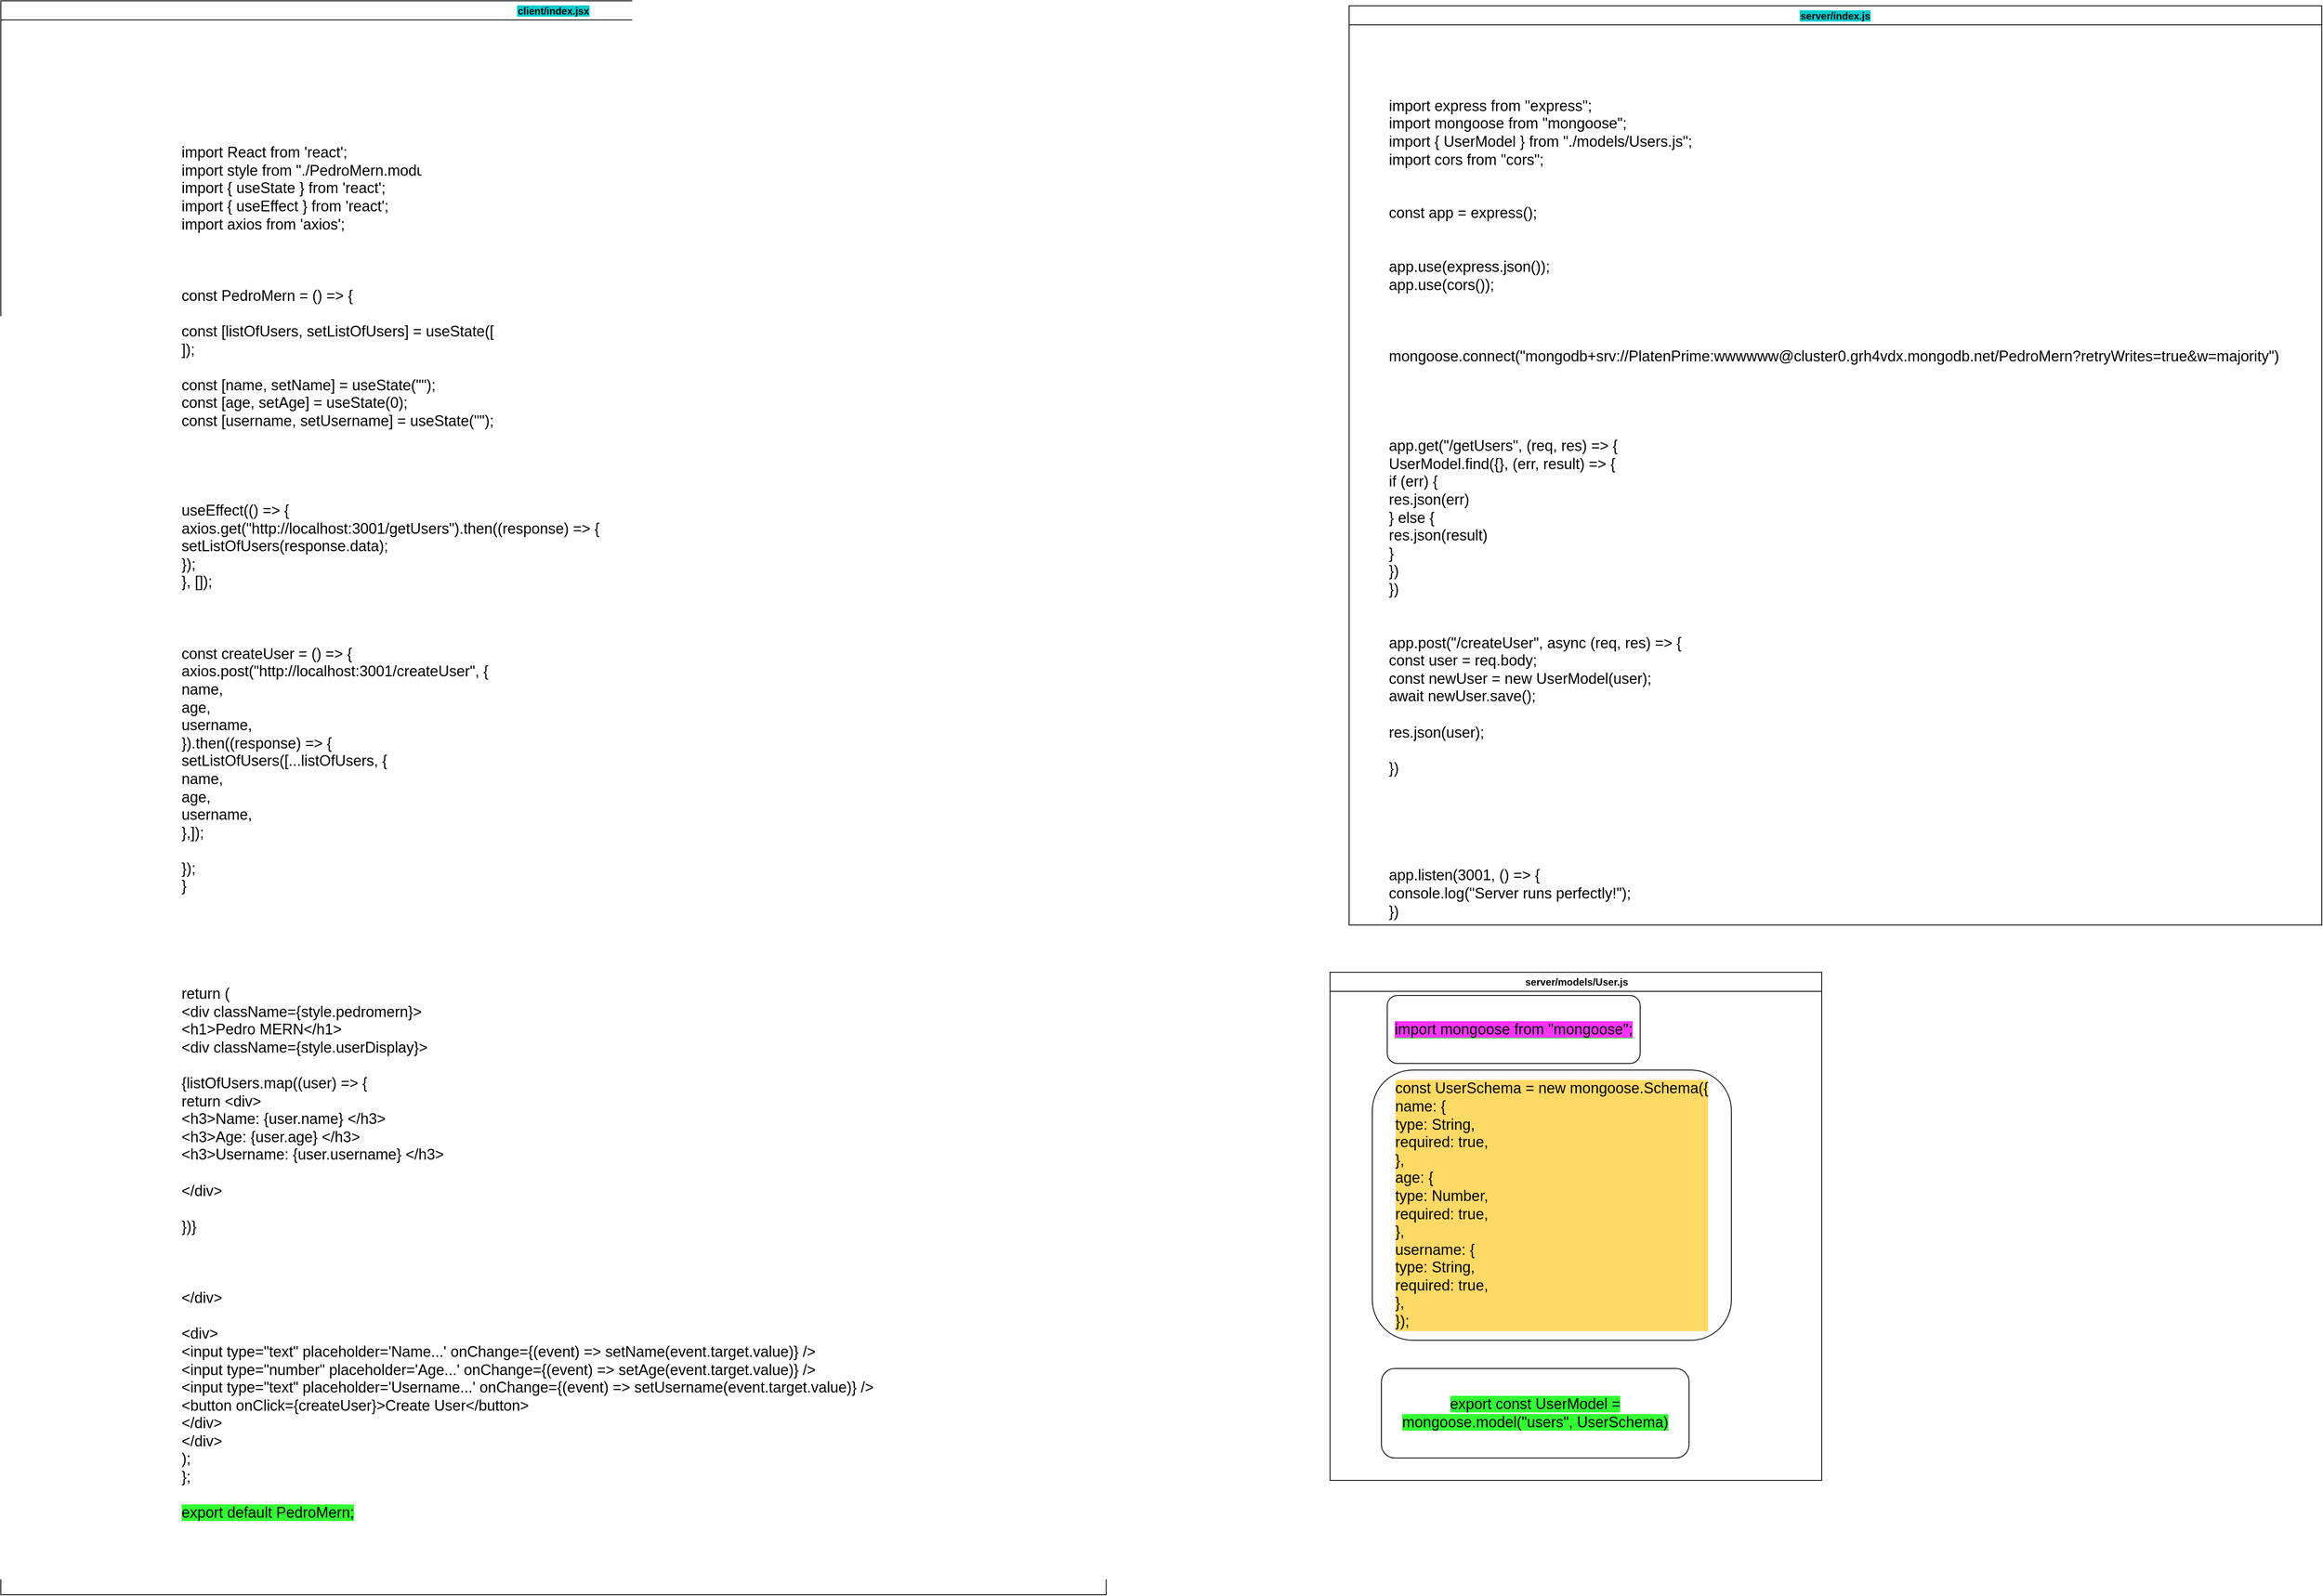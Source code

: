 <mxfile version="20.2.5" type="github">
  <diagram id="KioEcsuCj0JwU_afDKcz" name="Страница 1">
    <mxGraphModel dx="3669" dy="4537" grid="0" gridSize="10" guides="1" tooltips="1" connect="1" arrows="1" fold="1" page="1" pageScale="1" pageWidth="827" pageHeight="1169" math="0" shadow="0">
      <root>
        <mxCell id="0" />
        <mxCell id="1" parent="0" />
        <mxCell id="dEeaZ9QsUm1AKJYpGZG4-4" value="server/index.js" style="swimlane;labelBackgroundColor=#00CCCC;html=0;" vertex="1" parent="1">
          <mxGeometry x="86" y="-2561" width="1173" height="1109" as="geometry">
            <mxRectangle x="920" y="-2040" width="119" height="26" as="alternateBounds" />
          </mxGeometry>
        </mxCell>
        <mxCell id="dEeaZ9QsUm1AKJYpGZG4-20" value="&lt;div&gt;import express from &quot;express&quot;;&lt;/div&gt;&lt;div&gt;import mongoose from &quot;mongoose&quot;;&lt;/div&gt;&lt;div&gt;import { UserModel } from &quot;./models/Users.js&quot;;&lt;/div&gt;&lt;div&gt;import cors from &quot;cors&quot;;&lt;/div&gt;&lt;div&gt;&lt;br&gt;&lt;/div&gt;&lt;div&gt;&lt;br&gt;&lt;/div&gt;&lt;div&gt;const app = express();&lt;/div&gt;&lt;div&gt;&lt;br&gt;&lt;/div&gt;&lt;div&gt;&lt;br&gt;&lt;/div&gt;&lt;div&gt;app.use(express.json());&lt;/div&gt;&lt;div&gt;app.use(cors());&lt;/div&gt;&lt;div&gt;&lt;br&gt;&lt;/div&gt;&lt;div&gt;&lt;br&gt;&lt;/div&gt;&lt;div&gt;&lt;br&gt;&lt;/div&gt;&lt;div&gt;mongoose.connect(&quot;mongodb+srv://PlatenPrime:wwwwww@cluster0.grh4vdx.mongodb.net/PedroMern?retryWrites=true&amp;amp;w=majority&quot;)&lt;/div&gt;&lt;div&gt;&lt;br&gt;&lt;/div&gt;&lt;div&gt;&lt;br&gt;&lt;/div&gt;&lt;div&gt;&lt;br&gt;&lt;/div&gt;&lt;div&gt;&lt;br&gt;&lt;/div&gt;&lt;div&gt;app.get(&quot;/getUsers&quot;, (req, res) =&amp;gt; {&lt;/div&gt;&lt;div&gt;&lt;span style=&quot;&quot;&gt;	&lt;/span&gt;UserModel.find({}, (err, result) =&amp;gt; {&lt;/div&gt;&lt;div&gt;&lt;span style=&quot;&quot;&gt;		&lt;/span&gt;if (err) {&lt;/div&gt;&lt;div&gt;&lt;span style=&quot;&quot;&gt;			&lt;/span&gt;res.json(err)&lt;/div&gt;&lt;div&gt;&lt;span style=&quot;&quot;&gt;		&lt;/span&gt;} else {&lt;/div&gt;&lt;div&gt;&lt;span style=&quot;&quot;&gt;			&lt;/span&gt;res.json(result)&lt;/div&gt;&lt;div&gt;&lt;span style=&quot;&quot;&gt;		&lt;/span&gt;}&lt;/div&gt;&lt;div&gt;&lt;span style=&quot;&quot;&gt;	&lt;/span&gt;})&lt;/div&gt;&lt;div&gt;})&lt;/div&gt;&lt;div&gt;&lt;br&gt;&lt;/div&gt;&lt;div&gt;&lt;br&gt;&lt;/div&gt;&lt;div&gt;app.post(&quot;/createUser&quot;, async (req, res) =&amp;gt; {&lt;/div&gt;&lt;div&gt;&lt;span style=&quot;&quot;&gt;	&lt;/span&gt;const user = req.body;&lt;/div&gt;&lt;div&gt;&lt;span style=&quot;&quot;&gt;	&lt;/span&gt;const newUser = new UserModel(user);&lt;/div&gt;&lt;div&gt;&lt;span style=&quot;&quot;&gt;	&lt;/span&gt;await newUser.save();&lt;/div&gt;&lt;div&gt;&lt;br&gt;&lt;/div&gt;&lt;div&gt;&lt;span style=&quot;&quot;&gt;	&lt;/span&gt;res.json(user);&lt;/div&gt;&lt;div&gt;&lt;br&gt;&lt;/div&gt;&lt;div&gt;})&lt;/div&gt;&lt;div&gt;&lt;br&gt;&lt;/div&gt;&lt;div&gt;&lt;br&gt;&lt;/div&gt;&lt;div&gt;&lt;br&gt;&lt;/div&gt;&lt;div&gt;&lt;br&gt;&lt;/div&gt;&lt;div&gt;&lt;br&gt;&lt;/div&gt;&lt;div&gt;app.listen(3001, () =&amp;gt; {&lt;/div&gt;&lt;div&gt;&lt;span style=&quot;&quot;&gt;	&lt;/span&gt;console.log(&quot;Server runs perfectly!&quot;);&lt;/div&gt;&lt;div style=&quot;&quot;&gt;})&lt;/div&gt;" style="text;html=1;align=left;verticalAlign=middle;resizable=0;points=[];autosize=1;strokeColor=none;fillColor=none;fontSize=18;" vertex="1" parent="dEeaZ9QsUm1AKJYpGZG4-4">
          <mxGeometry x="46" y="104" width="1092" height="1005" as="geometry" />
        </mxCell>
        <mxCell id="dEeaZ9QsUm1AKJYpGZG4-9" value="client/index.jsx" style="swimlane;labelBackgroundColor=#00CCCC;html=0;" vertex="1" parent="1">
          <mxGeometry x="-1540" y="-2567" width="1333" height="1923" as="geometry" />
        </mxCell>
        <mxCell id="dEeaZ9QsUm1AKJYpGZG4-19" value="&lt;div style=&quot;font-size: 18px;&quot;&gt;import React from &#39;react&#39;;&lt;/div&gt;&lt;div style=&quot;font-size: 18px;&quot;&gt;import style from &quot;./PedroMern.module.css&quot;;&lt;/div&gt;&lt;div style=&quot;font-size: 18px;&quot;&gt;import { useState } from &#39;react&#39;;&lt;/div&gt;&lt;div style=&quot;font-size: 18px;&quot;&gt;import { useEffect } from &#39;react&#39;;&lt;/div&gt;&lt;div style=&quot;font-size: 18px;&quot;&gt;import axios from &#39;axios&#39;;&lt;/div&gt;&lt;div style=&quot;font-size: 18px;&quot;&gt;&lt;br style=&quot;font-size: 18px;&quot;&gt;&lt;/div&gt;&lt;div style=&quot;font-size: 18px;&quot;&gt;&lt;br style=&quot;font-size: 18px;&quot;&gt;&lt;/div&gt;&lt;div style=&quot;font-size: 18px;&quot;&gt;&lt;br style=&quot;font-size: 18px;&quot;&gt;&lt;/div&gt;&lt;div style=&quot;font-size: 18px;&quot;&gt;const PedroMern = () =&amp;gt; {&lt;/div&gt;&lt;div style=&quot;font-size: 18px;&quot;&gt;&lt;br style=&quot;font-size: 18px;&quot;&gt;&lt;/div&gt;&lt;div style=&quot;font-size: 18px;&quot;&gt;&lt;span style=&quot;font-size: 18px;&quot;&gt;	&lt;/span&gt;const [listOfUsers, setListOfUsers] = useState([&lt;/div&gt;&lt;div style=&quot;font-size: 18px;&quot;&gt;&lt;span style=&quot;font-size: 18px;&quot;&gt;	&lt;/span&gt;]);&lt;/div&gt;&lt;div style=&quot;font-size: 18px;&quot;&gt;&lt;br style=&quot;font-size: 18px;&quot;&gt;&lt;/div&gt;&lt;div style=&quot;font-size: 18px;&quot;&gt;&lt;span style=&quot;font-size: 18px;&quot;&gt;	&lt;/span&gt;const [name, setName] = useState(&quot;&quot;);&lt;/div&gt;&lt;div style=&quot;font-size: 18px;&quot;&gt;&lt;span style=&quot;font-size: 18px;&quot;&gt;	&lt;/span&gt;const [age, setAge] = useState(0);&lt;/div&gt;&lt;div style=&quot;font-size: 18px;&quot;&gt;&lt;span style=&quot;font-size: 18px;&quot;&gt;	&lt;/span&gt;const [username, setUsername] = useState(&quot;&quot;);&lt;/div&gt;&lt;div style=&quot;font-size: 18px;&quot;&gt;&lt;br style=&quot;font-size: 18px;&quot;&gt;&lt;/div&gt;&lt;div style=&quot;font-size: 18px;&quot;&gt;&lt;br style=&quot;font-size: 18px;&quot;&gt;&lt;/div&gt;&lt;div style=&quot;font-size: 18px;&quot;&gt;&lt;br style=&quot;font-size: 18px;&quot;&gt;&lt;/div&gt;&lt;div style=&quot;font-size: 18px;&quot;&gt;&lt;br style=&quot;font-size: 18px;&quot;&gt;&lt;/div&gt;&lt;div style=&quot;font-size: 18px;&quot;&gt;&lt;span style=&quot;font-size: 18px;&quot;&gt;	&lt;/span&gt;useEffect(() =&amp;gt; {&lt;/div&gt;&lt;div style=&quot;font-size: 18px;&quot;&gt;&lt;span style=&quot;font-size: 18px;&quot;&gt;		&lt;/span&gt;axios.get(&quot;http://localhost:3001/getUsers&quot;).then((response) =&amp;gt; {&lt;/div&gt;&lt;div style=&quot;font-size: 18px;&quot;&gt;&lt;span style=&quot;font-size: 18px;&quot;&gt;			&lt;/span&gt;setListOfUsers(response.data);&lt;/div&gt;&lt;div style=&quot;font-size: 18px;&quot;&gt;&lt;span style=&quot;font-size: 18px;&quot;&gt;		&lt;/span&gt;});&lt;/div&gt;&lt;div style=&quot;font-size: 18px;&quot;&gt;&lt;span style=&quot;font-size: 18px;&quot;&gt;	&lt;/span&gt;}, []);&lt;/div&gt;&lt;div style=&quot;font-size: 18px;&quot;&gt;&lt;br style=&quot;font-size: 18px;&quot;&gt;&lt;/div&gt;&lt;div style=&quot;font-size: 18px;&quot;&gt;&lt;br style=&quot;font-size: 18px;&quot;&gt;&lt;/div&gt;&lt;div style=&quot;font-size: 18px;&quot;&gt;&lt;br style=&quot;font-size: 18px;&quot;&gt;&lt;/div&gt;&lt;div style=&quot;font-size: 18px;&quot;&gt;&lt;span style=&quot;font-size: 18px;&quot;&gt;	&lt;/span&gt;const createUser = () =&amp;gt; {&lt;/div&gt;&lt;div style=&quot;font-size: 18px;&quot;&gt;&lt;span style=&quot;font-size: 18px;&quot;&gt;		&lt;/span&gt;axios.post(&quot;http://localhost:3001/createUser&quot;, {&lt;/div&gt;&lt;div style=&quot;font-size: 18px;&quot;&gt;&lt;span style=&quot;font-size: 18px;&quot;&gt;			&lt;/span&gt;name,&lt;/div&gt;&lt;div style=&quot;font-size: 18px;&quot;&gt;&lt;span style=&quot;font-size: 18px;&quot;&gt;			&lt;/span&gt;age,&lt;/div&gt;&lt;div style=&quot;font-size: 18px;&quot;&gt;&lt;span style=&quot;font-size: 18px;&quot;&gt;			&lt;/span&gt;username,&lt;/div&gt;&lt;div style=&quot;font-size: 18px;&quot;&gt;&lt;span style=&quot;font-size: 18px;&quot;&gt;		&lt;/span&gt;}).then((response) =&amp;gt; {&lt;/div&gt;&lt;div style=&quot;font-size: 18px;&quot;&gt;&lt;span style=&quot;font-size: 18px;&quot;&gt;			&lt;/span&gt;setListOfUsers([...listOfUsers, {&lt;/div&gt;&lt;div style=&quot;font-size: 18px;&quot;&gt;&lt;span style=&quot;font-size: 18px;&quot;&gt;				&lt;/span&gt;name,&lt;/div&gt;&lt;div style=&quot;font-size: 18px;&quot;&gt;&lt;span style=&quot;font-size: 18px;&quot;&gt;				&lt;/span&gt;age,&lt;/div&gt;&lt;div style=&quot;font-size: 18px;&quot;&gt;&lt;span style=&quot;font-size: 18px;&quot;&gt;				&lt;/span&gt;username,&lt;/div&gt;&lt;div style=&quot;font-size: 18px;&quot;&gt;&lt;span style=&quot;font-size: 18px;&quot;&gt;			&lt;/span&gt;},]);&lt;/div&gt;&lt;div style=&quot;font-size: 18px;&quot;&gt;&lt;br style=&quot;font-size: 18px;&quot;&gt;&lt;/div&gt;&lt;div style=&quot;font-size: 18px;&quot;&gt;&lt;span style=&quot;font-size: 18px;&quot;&gt;		&lt;/span&gt;});&lt;/div&gt;&lt;div style=&quot;font-size: 18px;&quot;&gt;&lt;span style=&quot;font-size: 18px;&quot;&gt;	&lt;/span&gt;}&lt;/div&gt;&lt;div style=&quot;font-size: 18px;&quot;&gt;&lt;br style=&quot;font-size: 18px;&quot;&gt;&lt;/div&gt;&lt;div style=&quot;font-size: 18px;&quot;&gt;&lt;br style=&quot;font-size: 18px;&quot;&gt;&lt;/div&gt;&lt;div style=&quot;font-size: 18px;&quot;&gt;&lt;br style=&quot;font-size: 18px;&quot;&gt;&lt;/div&gt;&lt;div style=&quot;font-size: 18px;&quot;&gt;&lt;br style=&quot;font-size: 18px;&quot;&gt;&lt;/div&gt;&lt;div style=&quot;font-size: 18px;&quot;&gt;&lt;br style=&quot;font-size: 18px;&quot;&gt;&lt;/div&gt;&lt;div style=&quot;font-size: 18px;&quot;&gt;&lt;span style=&quot;font-size: 18px;&quot;&gt;	&lt;/span&gt;return (&lt;/div&gt;&lt;div style=&quot;font-size: 18px;&quot;&gt;&lt;span style=&quot;font-size: 18px;&quot;&gt;		&lt;/span&gt;&amp;lt;div className={style.pedromern}&amp;gt;&lt;/div&gt;&lt;div style=&quot;font-size: 18px;&quot;&gt;&lt;span style=&quot;font-size: 18px;&quot;&gt;			&lt;/span&gt;&amp;lt;h1&amp;gt;Pedro MERN&amp;lt;/h1&amp;gt;&lt;/div&gt;&lt;div style=&quot;font-size: 18px;&quot;&gt;&lt;span style=&quot;font-size: 18px;&quot;&gt;			&lt;/span&gt;&amp;lt;div className={style.userDisplay}&amp;gt;&lt;/div&gt;&lt;div style=&quot;font-size: 18px;&quot;&gt;&lt;br style=&quot;font-size: 18px;&quot;&gt;&lt;/div&gt;&lt;div style=&quot;font-size: 18px;&quot;&gt;&lt;span style=&quot;font-size: 18px;&quot;&gt;				&lt;/span&gt;{listOfUsers.map((user) =&amp;gt; {&lt;/div&gt;&lt;div style=&quot;font-size: 18px;&quot;&gt;&lt;span style=&quot;font-size: 18px;&quot;&gt;					&lt;/span&gt;return &amp;lt;div&amp;gt;&lt;/div&gt;&lt;div style=&quot;font-size: 18px;&quot;&gt;&lt;span style=&quot;font-size: 18px;&quot;&gt;						&lt;/span&gt;&amp;lt;h3&amp;gt;Name: {user.name} &amp;lt;/h3&amp;gt;&lt;/div&gt;&lt;div style=&quot;font-size: 18px;&quot;&gt;&lt;span style=&quot;font-size: 18px;&quot;&gt;						&lt;/span&gt;&amp;lt;h3&amp;gt;Age: {user.age} &amp;lt;/h3&amp;gt;&lt;/div&gt;&lt;div style=&quot;font-size: 18px;&quot;&gt;&lt;span style=&quot;font-size: 18px;&quot;&gt;						&lt;/span&gt;&amp;lt;h3&amp;gt;Username: {user.username} &amp;lt;/h3&amp;gt;&lt;/div&gt;&lt;div style=&quot;font-size: 18px;&quot;&gt;&lt;br style=&quot;font-size: 18px;&quot;&gt;&lt;/div&gt;&lt;div style=&quot;font-size: 18px;&quot;&gt;&lt;span style=&quot;font-size: 18px;&quot;&gt;					&lt;/span&gt;&amp;lt;/div&amp;gt;&lt;/div&gt;&lt;div style=&quot;font-size: 18px;&quot;&gt;&lt;br style=&quot;font-size: 18px;&quot;&gt;&lt;/div&gt;&lt;div style=&quot;font-size: 18px;&quot;&gt;&lt;span style=&quot;font-size: 18px;&quot;&gt;				&lt;/span&gt;})}&lt;/div&gt;&lt;div style=&quot;font-size: 18px;&quot;&gt;&lt;br style=&quot;font-size: 18px;&quot;&gt;&lt;/div&gt;&lt;div style=&quot;font-size: 18px;&quot;&gt;&lt;br style=&quot;font-size: 18px;&quot;&gt;&lt;/div&gt;&lt;div style=&quot;font-size: 18px;&quot;&gt;&lt;br style=&quot;font-size: 18px;&quot;&gt;&lt;/div&gt;&lt;div style=&quot;font-size: 18px;&quot;&gt;&lt;span style=&quot;font-size: 18px;&quot;&gt;			&lt;/span&gt;&amp;lt;/div&amp;gt;&lt;/div&gt;&lt;div style=&quot;font-size: 18px;&quot;&gt;&lt;br style=&quot;font-size: 18px;&quot;&gt;&lt;/div&gt;&lt;div style=&quot;font-size: 18px;&quot;&gt;&lt;span style=&quot;font-size: 18px;&quot;&gt;			&lt;/span&gt;&amp;lt;div&amp;gt;&lt;/div&gt;&lt;div style=&quot;font-size: 18px;&quot;&gt;&lt;span style=&quot;font-size: 18px;&quot;&gt;				&lt;/span&gt;&amp;lt;input type=&quot;text&quot; placeholder=&#39;Name...&#39; onChange={(event) =&amp;gt; setName(event.target.value)} /&amp;gt;&lt;/div&gt;&lt;div style=&quot;font-size: 18px;&quot;&gt;&lt;span style=&quot;font-size: 18px;&quot;&gt;				&lt;/span&gt;&amp;lt;input type=&quot;number&quot; placeholder=&#39;Age...&#39; onChange={(event) =&amp;gt; setAge(event.target.value)} /&amp;gt;&lt;/div&gt;&lt;div style=&quot;font-size: 18px;&quot;&gt;&lt;span style=&quot;font-size: 18px;&quot;&gt;				&lt;/span&gt;&amp;lt;input type=&quot;text&quot; placeholder=&#39;Username...&#39; onChange={(event) =&amp;gt; setUsername(event.target.value)} /&amp;gt;&lt;/div&gt;&lt;div style=&quot;font-size: 18px;&quot;&gt;&lt;span style=&quot;font-size: 18px;&quot;&gt;				&lt;/span&gt;&amp;lt;button onClick={createUser}&amp;gt;Create User&amp;lt;/button&amp;gt;&lt;/div&gt;&lt;div style=&quot;font-size: 18px;&quot;&gt;&lt;span style=&quot;font-size: 18px;&quot;&gt;			&lt;/span&gt;&amp;lt;/div&amp;gt;&lt;/div&gt;&lt;div style=&quot;font-size: 18px;&quot;&gt;&lt;span style=&quot;font-size: 18px;&quot;&gt;		&lt;/span&gt;&amp;lt;/div&amp;gt;&lt;/div&gt;&lt;div style=&quot;font-size: 18px;&quot;&gt;&lt;span style=&quot;font-size: 18px;&quot;&gt;	&lt;/span&gt;);&lt;/div&gt;&lt;div style=&quot;font-size: 18px;&quot;&gt;};&lt;/div&gt;&lt;div style=&quot;font-size: 18px;&quot;&gt;&lt;br style=&quot;font-size: 18px;&quot;&gt;&lt;/div&gt;&lt;div style=&quot;font-size: 18px;&quot;&gt;&lt;span style=&quot;background-color: rgb(51, 255, 51);&quot;&gt;export default PedroMern;&lt;/span&gt;&lt;/div&gt;" style="text;html=1;align=left;verticalAlign=middle;resizable=0;points=[];autosize=1;strokeColor=none;fillColor=none;fontSize=18;" vertex="1" parent="dEeaZ9QsUm1AKJYpGZG4-9">
          <mxGeometry x="216" y="166" width="853" height="1675" as="geometry" />
        </mxCell>
        <mxCell id="dEeaZ9QsUm1AKJYpGZG4-17" value="server/models/User.js" style="swimlane;labelBackgroundColor=none;html=1;" vertex="1" parent="1">
          <mxGeometry x="63" y="-1395" width="593" height="613" as="geometry" />
        </mxCell>
        <mxCell id="dEeaZ9QsUm1AKJYpGZG4-21" value="&lt;div&gt;&lt;br&gt;&lt;/div&gt;&lt;div&gt;&lt;br&gt;&lt;/div&gt;&lt;div&gt;&lt;br&gt;&lt;/div&gt;&lt;div&gt;&lt;br&gt;&lt;/div&gt;&lt;div&gt;&lt;br&gt;&lt;/div&gt;&lt;div&gt;&lt;br&gt;&lt;/div&gt;&lt;div&gt;&lt;br&gt;&lt;/div&gt;" style="text;html=1;align=left;verticalAlign=middle;resizable=0;points=[];autosize=1;strokeColor=none;fillColor=none;fontSize=18;" vertex="1" parent="dEeaZ9QsUm1AKJYpGZG4-17">
          <mxGeometry x="51" y="202" width="18" height="163" as="geometry" />
        </mxCell>
        <mxCell id="dEeaZ9QsUm1AKJYpGZG4-22" value="&lt;span style=&quot;background-color: rgb(255, 51, 255);&quot;&gt;&lt;span style=&quot;color: rgb(0, 0, 0); font-family: Helvetica; font-size: 18px; font-style: normal; font-variant-ligatures: normal; font-variant-caps: normal; font-weight: 400; letter-spacing: normal; orphans: 2; text-align: left; text-indent: 0px; text-transform: none; widows: 2; word-spacing: 0px; -webkit-text-stroke-width: 0px; text-decoration-thickness: initial; text-decoration-style: initial; text-decoration-color: initial; float: none; display: inline !important;&quot;&gt;import mongoose from &quot;mongoose&quot;;&lt;/span&gt;&lt;br&gt;&lt;/span&gt;" style="rounded=1;whiteSpace=wrap;html=1;labelBackgroundColor=#33FF33;fontSize=18;" vertex="1" parent="dEeaZ9QsUm1AKJYpGZG4-17">
          <mxGeometry x="69" y="28" width="305" height="82" as="geometry" />
        </mxCell>
        <mxCell id="dEeaZ9QsUm1AKJYpGZG4-24" value="&lt;div style=&quot;text-align: left;&quot;&gt;&lt;span style=&quot;&quot;&gt;const UserSchema = new mongoose.Schema({&lt;/span&gt;&lt;/div&gt;&lt;div style=&quot;text-align: left;&quot;&gt;&lt;span style=&quot;&quot;&gt;name: {&lt;/span&gt;&lt;/div&gt;&lt;div style=&quot;text-align: left;&quot;&gt;&lt;span style=&quot;&quot;&gt;type: String,&lt;/span&gt;&lt;/div&gt;&lt;div style=&quot;text-align: left;&quot;&gt;&lt;span style=&quot;&quot;&gt;required: true,&lt;/span&gt;&lt;/div&gt;&lt;div style=&quot;text-align: left;&quot;&gt;&lt;span style=&quot;&quot;&gt;},&lt;/span&gt;&lt;/div&gt;&lt;div style=&quot;text-align: left;&quot;&gt;&lt;span style=&quot;&quot;&gt;age: {&lt;/span&gt;&lt;/div&gt;&lt;div style=&quot;text-align: left;&quot;&gt;&lt;span style=&quot;&quot;&gt;type: Number,&lt;/span&gt;&lt;/div&gt;&lt;div style=&quot;text-align: left;&quot;&gt;&lt;span style=&quot;&quot;&gt;required: true,&lt;/span&gt;&lt;/div&gt;&lt;div style=&quot;text-align: left;&quot;&gt;&lt;span style=&quot;&quot;&gt;},&lt;/span&gt;&lt;/div&gt;&lt;div style=&quot;text-align: left;&quot;&gt;&lt;span style=&quot;&quot;&gt;username: {&lt;/span&gt;&lt;/div&gt;&lt;div style=&quot;text-align: left;&quot;&gt;&lt;span style=&quot;&quot;&gt;type: String,&lt;/span&gt;&lt;/div&gt;&lt;div style=&quot;text-align: left;&quot;&gt;&lt;span style=&quot;&quot;&gt;required: true,&lt;/span&gt;&lt;/div&gt;&lt;div style=&quot;text-align: left;&quot;&gt;&lt;span style=&quot;&quot;&gt;},&lt;/span&gt;&lt;/div&gt;&lt;div style=&quot;text-align: left;&quot;&gt;&lt;span style=&quot;&quot;&gt;});&lt;/span&gt;&lt;/div&gt;" style="rounded=1;whiteSpace=wrap;html=1;labelBackgroundColor=#FFD966;fontSize=18;" vertex="1" parent="dEeaZ9QsUm1AKJYpGZG4-17">
          <mxGeometry x="51" y="118" width="433" height="326" as="geometry" />
        </mxCell>
        <mxCell id="dEeaZ9QsUm1AKJYpGZG4-23" value="&lt;span style=&quot;background-color: rgb(51, 255, 51);&quot;&gt;&lt;span style=&quot;color: rgb(0, 0, 0); font-family: Helvetica; font-size: 18px; font-style: normal; font-variant-ligatures: normal; font-variant-caps: normal; font-weight: 400; letter-spacing: normal; orphans: 2; text-align: left; text-indent: 0px; text-transform: none; widows: 2; word-spacing: 0px; -webkit-text-stroke-width: 0px; text-decoration-thickness: initial; text-decoration-style: initial; text-decoration-color: initial; float: none; display: inline !important;&quot;&gt;export const UserModel = mongoose.model(&quot;users&quot;, UserSchema)&lt;/span&gt;&lt;br&gt;&lt;/span&gt;" style="rounded=1;whiteSpace=wrap;html=1;labelBackgroundColor=#FFFFFF;fontSize=18;" vertex="1" parent="dEeaZ9QsUm1AKJYpGZG4-17">
          <mxGeometry x="62" y="478" width="371" height="108" as="geometry" />
        </mxCell>
      </root>
    </mxGraphModel>
  </diagram>
</mxfile>
